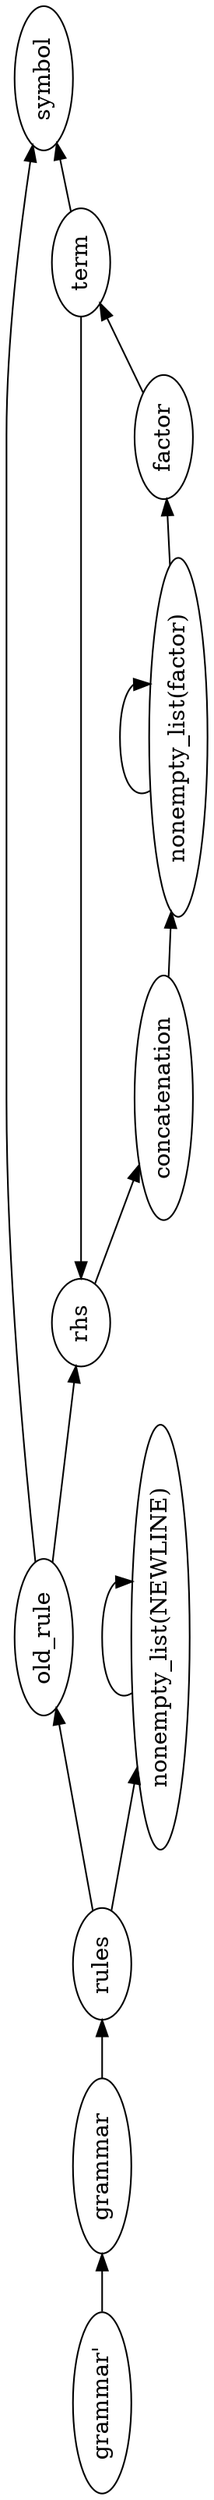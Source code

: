 digraph G {
orientation = landscape;
rankdir = LR;
ratio = compress;
nt0 [ label="grammar'" ] ;
nt1 [ label="term" ] ;
nt2 [ label="symbol" ] ;
nt3 [ label="rules" ] ;
nt4 [ label="rhs" ] ;
nt5 [ label="old_rule" ] ;
nt6 [ label="nonempty_list(factor)" ] ;
nt7 [ label="nonempty_list(NEWLINE)" ] ;
nt8 [ label="grammar" ] ;
nt9 [ label="factor" ] ;
nt10 [ label="concatenation" ] ;
nt0 -> nt8 [ label="" ] ;
nt1 -> nt2 [ label="" ] ;
nt1 -> nt4 [ label="" ] ;
nt3 -> nt5 [ label="" ] ;
nt3 -> nt7 [ label="" ] ;
nt4 -> nt10 [ label="" ] ;
nt5 -> nt2 [ label="" ] ;
nt5 -> nt4 [ label="" ] ;
nt6 -> nt6 [ label="" ] ;
nt6 -> nt9 [ label="" ] ;
nt7 -> nt7 [ label="" ] ;
nt8 -> nt3 [ label="" ] ;
nt9 -> nt1 [ label="" ] ;
nt10 -> nt6 [ label="" ] ;

}
